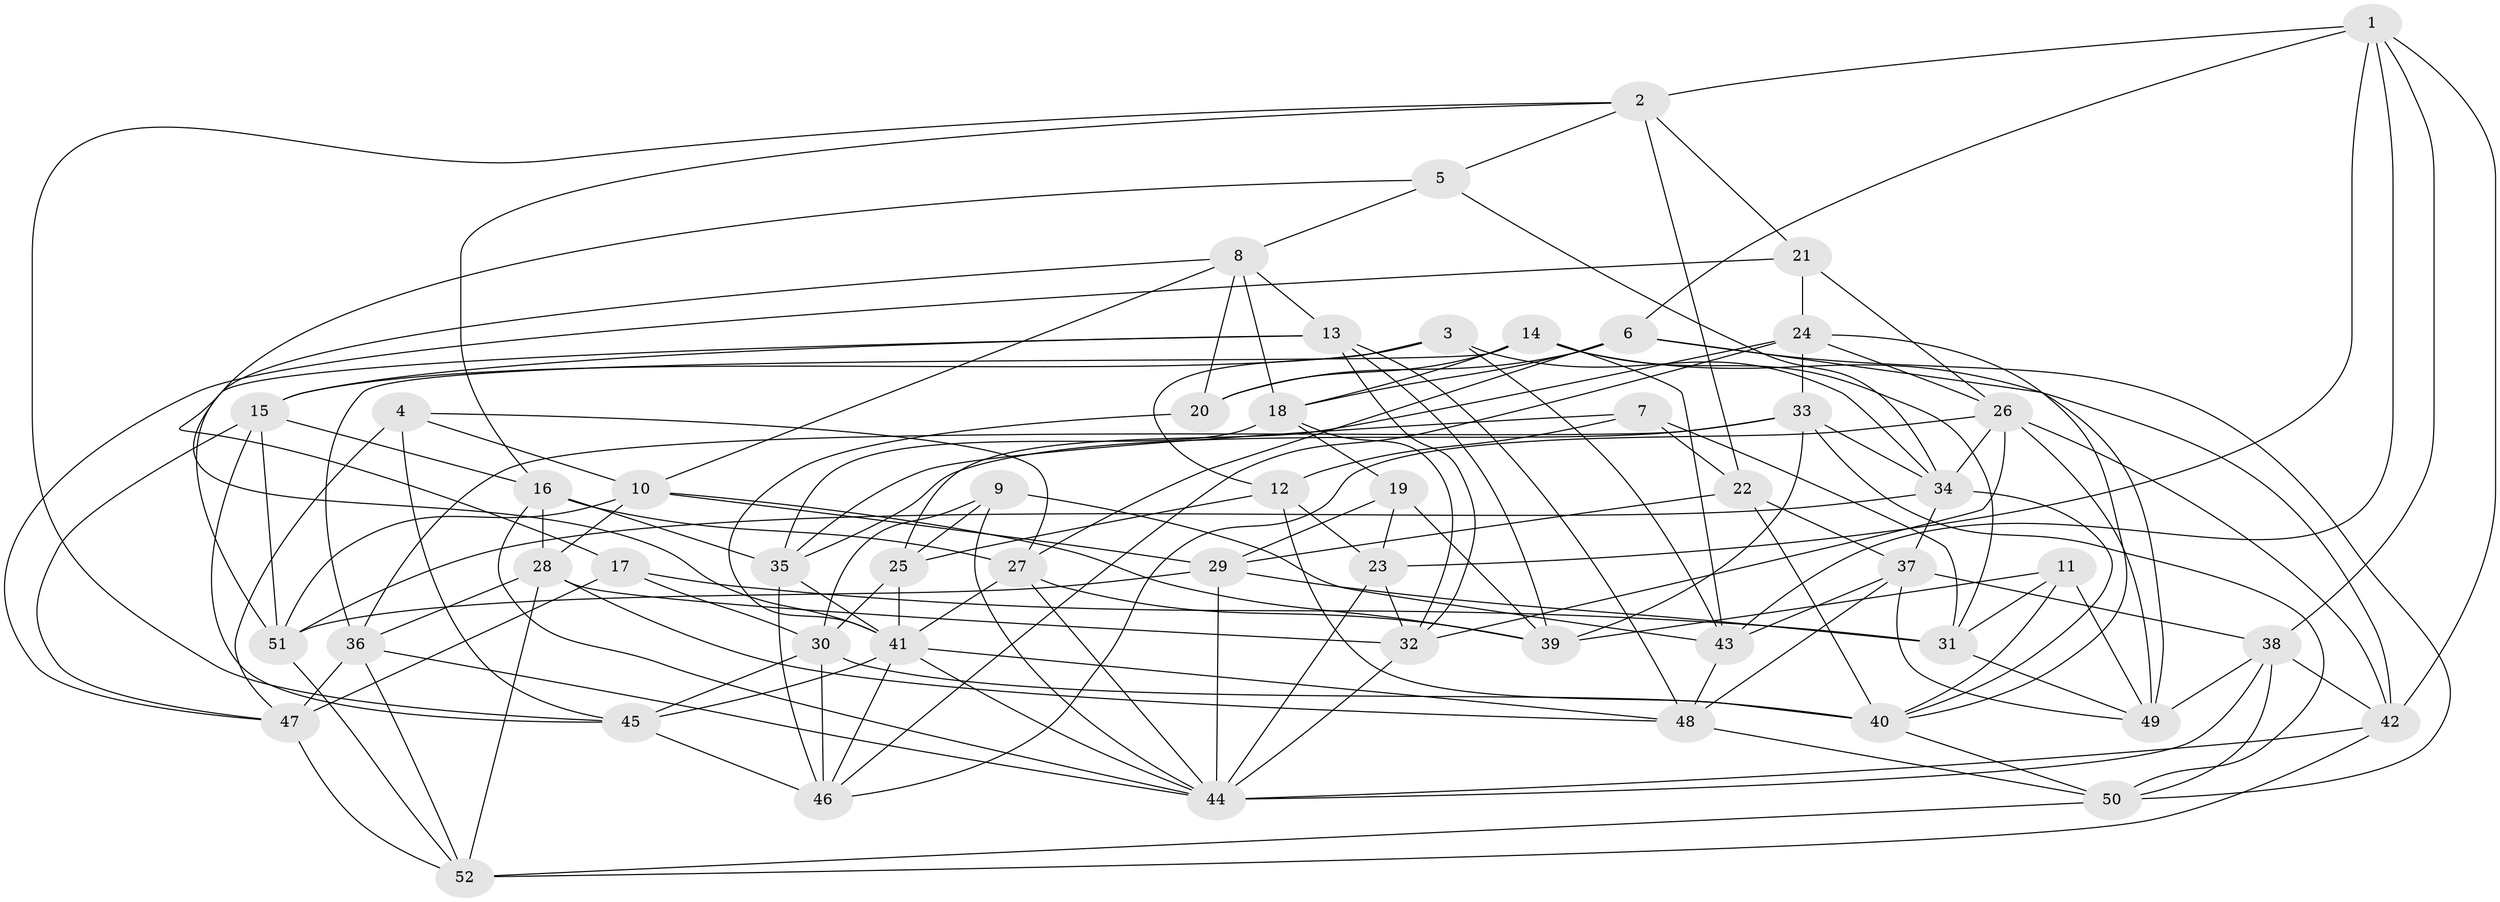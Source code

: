 // original degree distribution, {4: 1.0}
// Generated by graph-tools (version 1.1) at 2025/50/03/09/25 03:50:47]
// undirected, 52 vertices, 149 edges
graph export_dot {
graph [start="1"]
  node [color=gray90,style=filled];
  1;
  2;
  3;
  4;
  5;
  6;
  7;
  8;
  9;
  10;
  11;
  12;
  13;
  14;
  15;
  16;
  17;
  18;
  19;
  20;
  21;
  22;
  23;
  24;
  25;
  26;
  27;
  28;
  29;
  30;
  31;
  32;
  33;
  34;
  35;
  36;
  37;
  38;
  39;
  40;
  41;
  42;
  43;
  44;
  45;
  46;
  47;
  48;
  49;
  50;
  51;
  52;
  1 -- 2 [weight=1.0];
  1 -- 6 [weight=1.0];
  1 -- 23 [weight=1.0];
  1 -- 38 [weight=1.0];
  1 -- 42 [weight=1.0];
  1 -- 43 [weight=1.0];
  2 -- 5 [weight=1.0];
  2 -- 16 [weight=1.0];
  2 -- 21 [weight=1.0];
  2 -- 22 [weight=1.0];
  2 -- 45 [weight=1.0];
  3 -- 12 [weight=1.0];
  3 -- 15 [weight=1.0];
  3 -- 34 [weight=1.0];
  3 -- 43 [weight=1.0];
  4 -- 10 [weight=1.0];
  4 -- 27 [weight=1.0];
  4 -- 45 [weight=1.0];
  4 -- 47 [weight=1.0];
  5 -- 8 [weight=1.0];
  5 -- 34 [weight=1.0];
  5 -- 41 [weight=1.0];
  6 -- 18 [weight=1.0];
  6 -- 20 [weight=1.0];
  6 -- 27 [weight=1.0];
  6 -- 49 [weight=1.0];
  6 -- 50 [weight=1.0];
  7 -- 12 [weight=1.0];
  7 -- 22 [weight=1.0];
  7 -- 31 [weight=1.0];
  7 -- 35 [weight=1.0];
  8 -- 10 [weight=1.0];
  8 -- 13 [weight=1.0];
  8 -- 17 [weight=1.0];
  8 -- 18 [weight=1.0];
  8 -- 20 [weight=1.0];
  9 -- 25 [weight=1.0];
  9 -- 30 [weight=1.0];
  9 -- 43 [weight=1.0];
  9 -- 44 [weight=1.0];
  10 -- 28 [weight=1.0];
  10 -- 29 [weight=1.0];
  10 -- 39 [weight=1.0];
  10 -- 51 [weight=1.0];
  11 -- 31 [weight=1.0];
  11 -- 39 [weight=1.0];
  11 -- 40 [weight=1.0];
  11 -- 49 [weight=1.0];
  12 -- 23 [weight=2.0];
  12 -- 25 [weight=1.0];
  12 -- 40 [weight=1.0];
  13 -- 15 [weight=1.0];
  13 -- 32 [weight=1.0];
  13 -- 39 [weight=1.0];
  13 -- 48 [weight=1.0];
  13 -- 51 [weight=1.0];
  14 -- 18 [weight=1.0];
  14 -- 20 [weight=1.0];
  14 -- 31 [weight=1.0];
  14 -- 36 [weight=1.0];
  14 -- 42 [weight=1.0];
  14 -- 43 [weight=1.0];
  15 -- 16 [weight=1.0];
  15 -- 45 [weight=1.0];
  15 -- 47 [weight=1.0];
  15 -- 51 [weight=1.0];
  16 -- 27 [weight=1.0];
  16 -- 28 [weight=1.0];
  16 -- 35 [weight=1.0];
  16 -- 44 [weight=1.0];
  17 -- 30 [weight=1.0];
  17 -- 31 [weight=1.0];
  17 -- 47 [weight=1.0];
  18 -- 19 [weight=1.0];
  18 -- 32 [weight=1.0];
  18 -- 35 [weight=1.0];
  19 -- 23 [weight=1.0];
  19 -- 29 [weight=1.0];
  19 -- 39 [weight=1.0];
  20 -- 41 [weight=1.0];
  21 -- 24 [weight=1.0];
  21 -- 26 [weight=1.0];
  21 -- 47 [weight=1.0];
  22 -- 29 [weight=1.0];
  22 -- 37 [weight=1.0];
  22 -- 40 [weight=2.0];
  23 -- 32 [weight=1.0];
  23 -- 44 [weight=1.0];
  24 -- 25 [weight=1.0];
  24 -- 26 [weight=1.0];
  24 -- 33 [weight=1.0];
  24 -- 40 [weight=1.0];
  24 -- 46 [weight=1.0];
  25 -- 30 [weight=1.0];
  25 -- 41 [weight=2.0];
  26 -- 32 [weight=1.0];
  26 -- 34 [weight=2.0];
  26 -- 42 [weight=1.0];
  26 -- 46 [weight=1.0];
  26 -- 49 [weight=1.0];
  27 -- 39 [weight=1.0];
  27 -- 41 [weight=1.0];
  27 -- 44 [weight=1.0];
  28 -- 32 [weight=1.0];
  28 -- 36 [weight=1.0];
  28 -- 48 [weight=1.0];
  28 -- 52 [weight=1.0];
  29 -- 31 [weight=1.0];
  29 -- 44 [weight=1.0];
  29 -- 51 [weight=1.0];
  30 -- 40 [weight=1.0];
  30 -- 45 [weight=1.0];
  30 -- 46 [weight=1.0];
  31 -- 49 [weight=1.0];
  32 -- 44 [weight=1.0];
  33 -- 34 [weight=1.0];
  33 -- 35 [weight=1.0];
  33 -- 36 [weight=1.0];
  33 -- 39 [weight=1.0];
  33 -- 50 [weight=1.0];
  34 -- 37 [weight=1.0];
  34 -- 40 [weight=1.0];
  34 -- 51 [weight=1.0];
  35 -- 41 [weight=1.0];
  35 -- 46 [weight=1.0];
  36 -- 44 [weight=1.0];
  36 -- 47 [weight=1.0];
  36 -- 52 [weight=1.0];
  37 -- 38 [weight=1.0];
  37 -- 43 [weight=1.0];
  37 -- 48 [weight=1.0];
  37 -- 49 [weight=1.0];
  38 -- 42 [weight=1.0];
  38 -- 44 [weight=1.0];
  38 -- 49 [weight=1.0];
  38 -- 50 [weight=1.0];
  40 -- 50 [weight=1.0];
  41 -- 44 [weight=1.0];
  41 -- 45 [weight=1.0];
  41 -- 46 [weight=1.0];
  41 -- 48 [weight=1.0];
  42 -- 44 [weight=1.0];
  42 -- 52 [weight=1.0];
  43 -- 48 [weight=1.0];
  45 -- 46 [weight=1.0];
  47 -- 52 [weight=1.0];
  48 -- 50 [weight=1.0];
  50 -- 52 [weight=1.0];
  51 -- 52 [weight=1.0];
}
